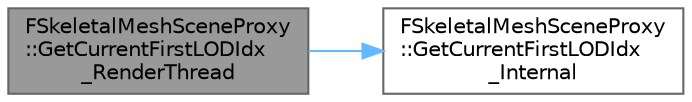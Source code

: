 digraph "FSkeletalMeshSceneProxy::GetCurrentFirstLODIdx_RenderThread"
{
 // INTERACTIVE_SVG=YES
 // LATEX_PDF_SIZE
  bgcolor="transparent";
  edge [fontname=Helvetica,fontsize=10,labelfontname=Helvetica,labelfontsize=10];
  node [fontname=Helvetica,fontsize=10,shape=box,height=0.2,width=0.4];
  rankdir="LR";
  Node1 [id="Node000001",label="FSkeletalMeshSceneProxy\l::GetCurrentFirstLODIdx\l_RenderThread",height=0.2,width=0.4,color="gray40", fillcolor="grey60", style="filled", fontcolor="black",tooltip=" "];
  Node1 -> Node2 [id="edge1_Node000001_Node000002",color="steelblue1",style="solid",tooltip=" "];
  Node2 [id="Node000002",label="FSkeletalMeshSceneProxy\l::GetCurrentFirstLODIdx\l_Internal",height=0.2,width=0.4,color="grey40", fillcolor="white", style="filled",URL="$d4/d0e/classFSkeletalMeshSceneProxy.html#a2a6c968a0d58f962a52c60edb9e8c7fd",tooltip="Only call on render thread timeline."];
}
